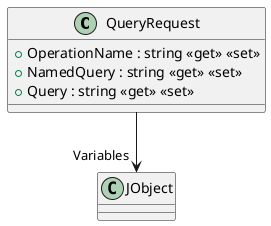 @startuml
class QueryRequest {
    + OperationName : string <<get>> <<set>>
    + NamedQuery : string <<get>> <<set>>
    + Query : string <<get>> <<set>>
}
QueryRequest --> "Variables" JObject
@enduml
